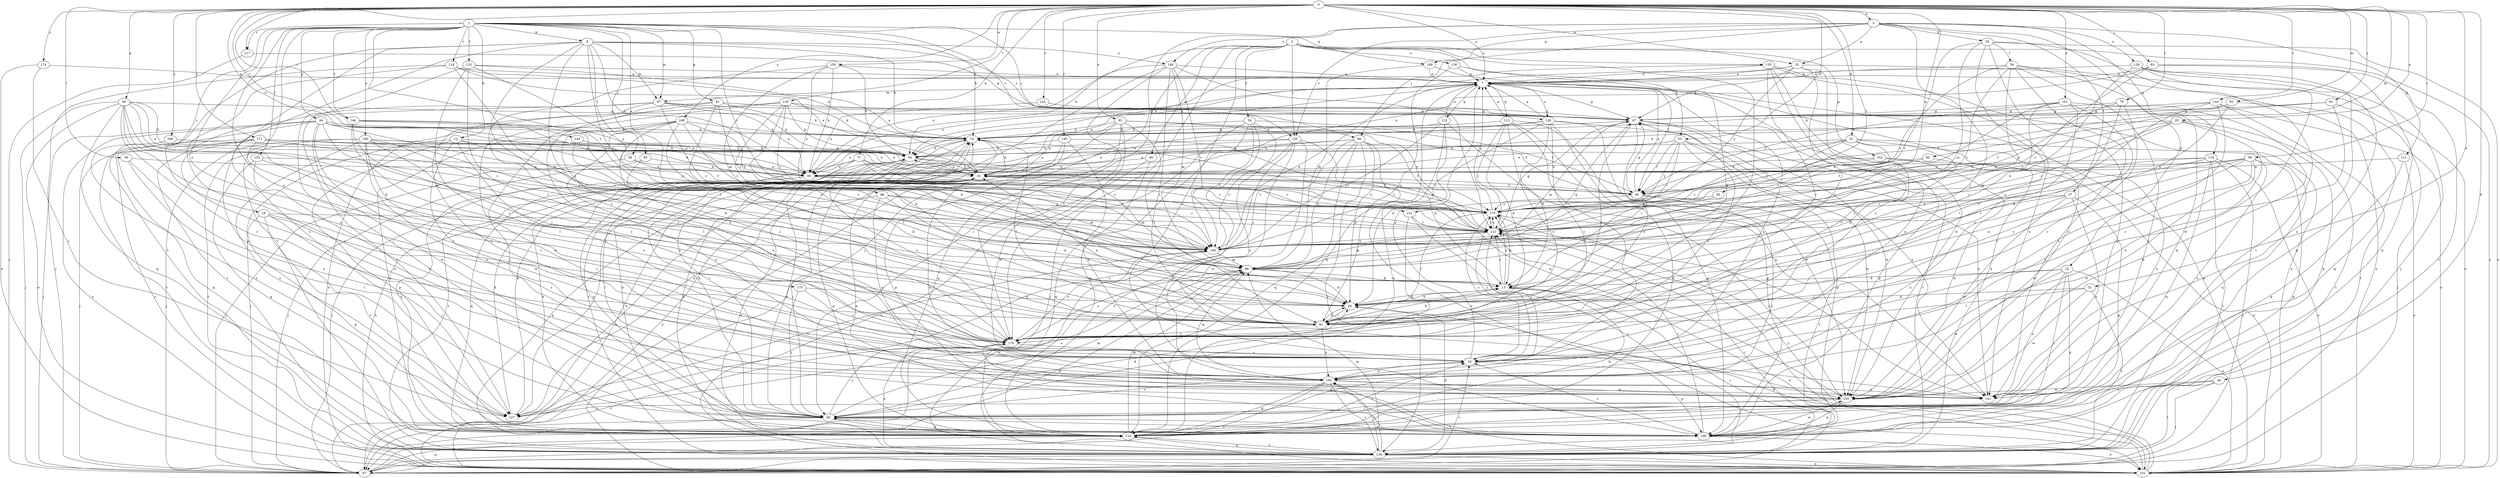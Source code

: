 strict digraph  {
0;
1;
2;
3;
7;
8;
12;
13;
18;
19;
20;
22;
26;
29;
31;
32;
33;
34;
37;
38;
39;
40;
41;
44;
46;
47;
49;
52;
53;
54;
56;
59;
60;
61;
63;
65;
66;
67;
71;
74;
79;
81;
82;
85;
87;
88;
90;
92;
93;
95;
96;
100;
101;
102;
108;
109;
110;
111;
112;
113;
114;
117;
118;
120;
121;
126;
127;
130;
131;
132;
133;
134;
135;
138;
139;
140;
141;
142;
143;
144;
145;
146;
148;
150;
155;
161;
162;
168;
169;
170;
171;
174;
175;
176;
0 -> 3  [label=a];
0 -> 7  [label=a];
0 -> 29  [label=e];
0 -> 31  [label=e];
0 -> 32  [label=e];
0 -> 49  [label=h];
0 -> 52  [label=h];
0 -> 53  [label=h];
0 -> 56  [label=i];
0 -> 59  [label=i];
0 -> 61  [label=j];
0 -> 63  [label=j];
0 -> 71  [label=k];
0 -> 79  [label=l];
0 -> 82  [label=m];
0 -> 85  [label=m];
0 -> 90  [label=n];
0 -> 92  [label=n];
0 -> 93  [label=n];
0 -> 95  [label=n];
0 -> 117  [label=r];
0 -> 130  [label=t];
0 -> 131  [label=t];
0 -> 142  [label=v];
0 -> 143  [label=v];
0 -> 144  [label=v];
0 -> 145  [label=v];
0 -> 146  [label=v];
0 -> 150  [label=w];
0 -> 161  [label=x];
0 -> 168  [label=y];
0 -> 169  [label=y];
0 -> 171  [label=z];
0 -> 174  [label=z];
1 -> 8  [label=b];
1 -> 12  [label=b];
1 -> 18  [label=c];
1 -> 41  [label=g];
1 -> 44  [label=g];
1 -> 65  [label=j];
1 -> 66  [label=j];
1 -> 74  [label=k];
1 -> 87  [label=m];
1 -> 96  [label=o];
1 -> 100  [label=o];
1 -> 109  [label=q];
1 -> 117  [label=r];
1 -> 118  [label=r];
1 -> 120  [label=r];
1 -> 131  [label=t];
1 -> 132  [label=t];
1 -> 133  [label=t];
1 -> 134  [label=t];
1 -> 146  [label=v];
1 -> 148  [label=v];
1 -> 175  [label=z];
1 -> 176  [label=z];
2 -> 19  [label=c];
2 -> 34  [label=f];
2 -> 46  [label=g];
2 -> 53  [label=h];
2 -> 54  [label=h];
2 -> 60  [label=i];
2 -> 81  [label=l];
2 -> 101  [label=o];
2 -> 102  [label=p];
2 -> 120  [label=r];
2 -> 135  [label=u];
2 -> 138  [label=u];
2 -> 176  [label=z];
3 -> 20  [label=d];
3 -> 22  [label=d];
3 -> 32  [label=e];
3 -> 37  [label=f];
3 -> 66  [label=j];
3 -> 67  [label=j];
3 -> 109  [label=q];
3 -> 110  [label=q];
3 -> 111  [label=q];
3 -> 120  [label=r];
3 -> 139  [label=u];
3 -> 140  [label=u];
3 -> 176  [label=z];
7 -> 47  [label=g];
7 -> 87  [label=m];
7 -> 95  [label=n];
7 -> 112  [label=q];
7 -> 113  [label=q];
7 -> 114  [label=q];
7 -> 126  [label=s];
7 -> 162  [label=x];
8 -> 26  [label=d];
8 -> 38  [label=f];
8 -> 74  [label=k];
8 -> 81  [label=l];
8 -> 87  [label=m];
8 -> 95  [label=n];
8 -> 108  [label=p];
8 -> 126  [label=s];
8 -> 127  [label=s];
8 -> 134  [label=t];
8 -> 140  [label=u];
8 -> 148  [label=v];
12 -> 19  [label=c];
12 -> 54  [label=h];
12 -> 67  [label=j];
12 -> 108  [label=p];
12 -> 148  [label=v];
12 -> 155  [label=w];
12 -> 170  [label=y];
13 -> 26  [label=d];
13 -> 67  [label=j];
13 -> 101  [label=o];
13 -> 121  [label=r];
13 -> 170  [label=y];
18 -> 19  [label=c];
18 -> 60  [label=i];
18 -> 81  [label=l];
18 -> 108  [label=p];
18 -> 121  [label=r];
18 -> 127  [label=s];
19 -> 7  [label=a];
19 -> 108  [label=p];
19 -> 121  [label=r];
19 -> 162  [label=x];
19 -> 170  [label=y];
20 -> 39  [label=f];
20 -> 88  [label=m];
20 -> 101  [label=o];
20 -> 114  [label=q];
20 -> 134  [label=t];
20 -> 148  [label=v];
20 -> 176  [label=z];
22 -> 13  [label=b];
22 -> 60  [label=i];
22 -> 81  [label=l];
22 -> 101  [label=o];
22 -> 114  [label=q];
22 -> 141  [label=u];
22 -> 155  [label=w];
26 -> 13  [label=b];
26 -> 81  [label=l];
29 -> 40  [label=f];
29 -> 74  [label=k];
29 -> 121  [label=r];
29 -> 134  [label=t];
29 -> 155  [label=w];
29 -> 162  [label=x];
29 -> 170  [label=y];
31 -> 26  [label=d];
31 -> 81  [label=l];
31 -> 134  [label=t];
31 -> 155  [label=w];
32 -> 7  [label=a];
32 -> 19  [label=c];
32 -> 47  [label=g];
32 -> 54  [label=h];
32 -> 81  [label=l];
32 -> 101  [label=o];
32 -> 170  [label=y];
33 -> 7  [label=a];
33 -> 40  [label=f];
33 -> 54  [label=h];
33 -> 60  [label=i];
33 -> 74  [label=k];
33 -> 88  [label=m];
33 -> 101  [label=o];
33 -> 114  [label=q];
33 -> 141  [label=u];
33 -> 170  [label=y];
34 -> 40  [label=f];
34 -> 67  [label=j];
34 -> 74  [label=k];
34 -> 108  [label=p];
34 -> 114  [label=q];
34 -> 148  [label=v];
34 -> 162  [label=x];
37 -> 108  [label=p];
37 -> 141  [label=u];
37 -> 148  [label=v];
37 -> 155  [label=w];
37 -> 162  [label=x];
37 -> 170  [label=y];
38 -> 40  [label=f];
38 -> 67  [label=j];
38 -> 95  [label=n];
39 -> 7  [label=a];
39 -> 60  [label=i];
39 -> 88  [label=m];
39 -> 101  [label=o];
39 -> 114  [label=q];
39 -> 121  [label=r];
39 -> 141  [label=u];
39 -> 148  [label=v];
40 -> 7  [label=a];
40 -> 13  [label=b];
40 -> 47  [label=g];
40 -> 60  [label=i];
40 -> 134  [label=t];
40 -> 170  [label=y];
41 -> 26  [label=d];
41 -> 47  [label=g];
41 -> 74  [label=k];
41 -> 121  [label=r];
41 -> 155  [label=w];
41 -> 176  [label=z];
44 -> 19  [label=c];
44 -> 33  [label=e];
44 -> 67  [label=j];
44 -> 74  [label=k];
44 -> 81  [label=l];
44 -> 95  [label=n];
44 -> 101  [label=o];
44 -> 134  [label=t];
44 -> 148  [label=v];
44 -> 155  [label=w];
46 -> 95  [label=n];
46 -> 101  [label=o];
46 -> 114  [label=q];
47 -> 74  [label=k];
47 -> 81  [label=l];
47 -> 88  [label=m];
47 -> 108  [label=p];
47 -> 134  [label=t];
47 -> 155  [label=w];
47 -> 176  [label=z];
49 -> 67  [label=j];
49 -> 134  [label=t];
49 -> 141  [label=u];
49 -> 155  [label=w];
52 -> 26  [label=d];
52 -> 33  [label=e];
52 -> 40  [label=f];
52 -> 54  [label=h];
52 -> 114  [label=q];
52 -> 121  [label=r];
52 -> 141  [label=u];
52 -> 170  [label=y];
53 -> 40  [label=f];
53 -> 54  [label=h];
53 -> 95  [label=n];
53 -> 121  [label=r];
53 -> 141  [label=u];
53 -> 155  [label=w];
53 -> 170  [label=y];
53 -> 176  [label=z];
54 -> 33  [label=e];
54 -> 40  [label=f];
54 -> 60  [label=i];
54 -> 67  [label=j];
54 -> 108  [label=p];
54 -> 121  [label=r];
54 -> 176  [label=z];
56 -> 19  [label=c];
56 -> 26  [label=d];
56 -> 33  [label=e];
56 -> 81  [label=l];
56 -> 95  [label=n];
56 -> 108  [label=p];
56 -> 141  [label=u];
56 -> 148  [label=v];
56 -> 155  [label=w];
59 -> 60  [label=i];
59 -> 95  [label=n];
59 -> 162  [label=x];
60 -> 19  [label=c];
60 -> 26  [label=d];
60 -> 33  [label=e];
60 -> 67  [label=j];
60 -> 74  [label=k];
60 -> 88  [label=m];
60 -> 108  [label=p];
60 -> 114  [label=q];
60 -> 176  [label=z];
61 -> 19  [label=c];
61 -> 40  [label=f];
61 -> 47  [label=g];
61 -> 67  [label=j];
63 -> 7  [label=a];
63 -> 95  [label=n];
63 -> 108  [label=p];
63 -> 134  [label=t];
63 -> 148  [label=v];
65 -> 26  [label=d];
65 -> 33  [label=e];
65 -> 67  [label=j];
66 -> 26  [label=d];
66 -> 54  [label=h];
66 -> 88  [label=m];
66 -> 95  [label=n];
66 -> 101  [label=o];
66 -> 114  [label=q];
66 -> 134  [label=t];
66 -> 148  [label=v];
66 -> 155  [label=w];
67 -> 19  [label=c];
67 -> 33  [label=e];
67 -> 88  [label=m];
67 -> 114  [label=q];
67 -> 121  [label=r];
67 -> 176  [label=z];
71 -> 26  [label=d];
71 -> 95  [label=n];
71 -> 114  [label=q];
71 -> 121  [label=r];
71 -> 134  [label=t];
71 -> 148  [label=v];
74 -> 54  [label=h];
74 -> 60  [label=i];
74 -> 81  [label=l];
74 -> 95  [label=n];
74 -> 121  [label=r];
74 -> 134  [label=t];
79 -> 19  [label=c];
79 -> 47  [label=g];
79 -> 81  [label=l];
79 -> 170  [label=y];
81 -> 13  [label=b];
81 -> 26  [label=d];
81 -> 33  [label=e];
81 -> 162  [label=x];
81 -> 176  [label=z];
82 -> 26  [label=d];
82 -> 33  [label=e];
82 -> 47  [label=g];
82 -> 114  [label=q];
85 -> 33  [label=e];
85 -> 40  [label=f];
85 -> 155  [label=w];
87 -> 47  [label=g];
87 -> 54  [label=h];
87 -> 95  [label=n];
87 -> 127  [label=s];
87 -> 134  [label=t];
87 -> 148  [label=v];
87 -> 162  [label=x];
88 -> 13  [label=b];
88 -> 26  [label=d];
88 -> 47  [label=g];
88 -> 127  [label=s];
88 -> 176  [label=z];
90 -> 13  [label=b];
90 -> 19  [label=c];
90 -> 33  [label=e];
90 -> 47  [label=g];
90 -> 54  [label=h];
90 -> 67  [label=j];
90 -> 88  [label=m];
90 -> 101  [label=o];
90 -> 114  [label=q];
90 -> 148  [label=v];
90 -> 176  [label=z];
92 -> 121  [label=r];
92 -> 170  [label=y];
93 -> 33  [label=e];
93 -> 40  [label=f];
93 -> 74  [label=k];
93 -> 81  [label=l];
93 -> 101  [label=o];
93 -> 114  [label=q];
93 -> 155  [label=w];
93 -> 170  [label=y];
95 -> 40  [label=f];
95 -> 88  [label=m];
95 -> 114  [label=q];
96 -> 26  [label=d];
96 -> 114  [label=q];
96 -> 121  [label=r];
96 -> 162  [label=x];
96 -> 170  [label=y];
100 -> 13  [label=b];
100 -> 19  [label=c];
100 -> 26  [label=d];
100 -> 33  [label=e];
100 -> 54  [label=h];
100 -> 67  [label=j];
100 -> 81  [label=l];
100 -> 127  [label=s];
100 -> 134  [label=t];
100 -> 162  [label=x];
101 -> 7  [label=a];
101 -> 26  [label=d];
101 -> 54  [label=h];
101 -> 74  [label=k];
101 -> 121  [label=r];
101 -> 162  [label=x];
101 -> 170  [label=y];
102 -> 33  [label=e];
102 -> 101  [label=o];
102 -> 121  [label=r];
102 -> 155  [label=w];
108 -> 19  [label=c];
108 -> 33  [label=e];
108 -> 54  [label=h];
108 -> 60  [label=i];
108 -> 101  [label=o];
108 -> 121  [label=r];
108 -> 155  [label=w];
109 -> 7  [label=a];
109 -> 40  [label=f];
109 -> 88  [label=m];
110 -> 33  [label=e];
110 -> 67  [label=j];
110 -> 101  [label=o];
110 -> 114  [label=q];
110 -> 121  [label=r];
110 -> 134  [label=t];
110 -> 148  [label=v];
111 -> 33  [label=e];
111 -> 101  [label=o];
111 -> 108  [label=p];
112 -> 7  [label=a];
112 -> 26  [label=d];
112 -> 74  [label=k];
112 -> 114  [label=q];
112 -> 141  [label=u];
112 -> 148  [label=v];
113 -> 7  [label=a];
113 -> 26  [label=d];
113 -> 74  [label=k];
113 -> 108  [label=p];
113 -> 114  [label=q];
113 -> 121  [label=r];
113 -> 162  [label=x];
113 -> 176  [label=z];
114 -> 13  [label=b];
114 -> 19  [label=c];
114 -> 60  [label=i];
114 -> 74  [label=k];
114 -> 88  [label=m];
114 -> 134  [label=t];
117 -> 47  [label=g];
117 -> 67  [label=j];
118 -> 7  [label=a];
118 -> 33  [label=e];
118 -> 60  [label=i];
118 -> 67  [label=j];
118 -> 74  [label=k];
118 -> 88  [label=m];
120 -> 13  [label=b];
120 -> 54  [label=h];
120 -> 95  [label=n];
120 -> 101  [label=o];
120 -> 127  [label=s];
120 -> 148  [label=v];
120 -> 155  [label=w];
121 -> 47  [label=g];
121 -> 88  [label=m];
121 -> 148  [label=v];
121 -> 170  [label=y];
126 -> 7  [label=a];
126 -> 13  [label=b];
126 -> 33  [label=e];
126 -> 74  [label=k];
126 -> 108  [label=p];
126 -> 141  [label=u];
126 -> 148  [label=v];
126 -> 155  [label=w];
126 -> 176  [label=z];
127 -> 54  [label=h];
127 -> 74  [label=k];
127 -> 148  [label=v];
130 -> 13  [label=b];
130 -> 47  [label=g];
130 -> 54  [label=h];
130 -> 60  [label=i];
130 -> 74  [label=k];
130 -> 101  [label=o];
130 -> 121  [label=r];
130 -> 148  [label=v];
131 -> 60  [label=i];
131 -> 121  [label=r];
131 -> 134  [label=t];
132 -> 7  [label=a];
132 -> 19  [label=c];
132 -> 33  [label=e];
132 -> 60  [label=i];
132 -> 81  [label=l];
132 -> 170  [label=y];
133 -> 95  [label=n];
133 -> 114  [label=q];
133 -> 162  [label=x];
133 -> 176  [label=z];
134 -> 7  [label=a];
134 -> 26  [label=d];
134 -> 33  [label=e];
134 -> 47  [label=g];
134 -> 67  [label=j];
134 -> 74  [label=k];
134 -> 88  [label=m];
134 -> 101  [label=o];
134 -> 114  [label=q];
134 -> 148  [label=v];
134 -> 162  [label=x];
134 -> 176  [label=z];
135 -> 7  [label=a];
135 -> 19  [label=c];
135 -> 54  [label=h];
135 -> 81  [label=l];
135 -> 101  [label=o];
135 -> 141  [label=u];
135 -> 155  [label=w];
138 -> 7  [label=a];
138 -> 26  [label=d];
138 -> 81  [label=l];
139 -> 7  [label=a];
139 -> 13  [label=b];
139 -> 67  [label=j];
139 -> 108  [label=p];
139 -> 141  [label=u];
139 -> 155  [label=w];
140 -> 7  [label=a];
140 -> 81  [label=l];
140 -> 88  [label=m];
140 -> 95  [label=n];
140 -> 121  [label=r];
140 -> 127  [label=s];
140 -> 148  [label=v];
140 -> 176  [label=z];
141 -> 121  [label=r];
142 -> 47  [label=g];
142 -> 95  [label=n];
143 -> 54  [label=h];
143 -> 148  [label=v];
144 -> 47  [label=g];
144 -> 74  [label=k];
144 -> 81  [label=l];
144 -> 101  [label=o];
144 -> 134  [label=t];
144 -> 162  [label=x];
145 -> 54  [label=h];
145 -> 108  [label=p];
145 -> 121  [label=r];
145 -> 127  [label=s];
145 -> 162  [label=x];
146 -> 74  [label=k];
146 -> 81  [label=l];
146 -> 95  [label=n];
146 -> 148  [label=v];
146 -> 176  [label=z];
148 -> 7  [label=a];
148 -> 88  [label=m];
150 -> 7  [label=a];
150 -> 54  [label=h];
150 -> 88  [label=m];
150 -> 95  [label=n];
150 -> 170  [label=y];
150 -> 176  [label=z];
155 -> 60  [label=i];
155 -> 108  [label=p];
155 -> 127  [label=s];
155 -> 170  [label=y];
161 -> 19  [label=c];
161 -> 40  [label=f];
161 -> 47  [label=g];
161 -> 88  [label=m];
161 -> 108  [label=p];
161 -> 121  [label=r];
161 -> 176  [label=z];
162 -> 7  [label=a];
162 -> 67  [label=j];
162 -> 88  [label=m];
162 -> 114  [label=q];
162 -> 134  [label=t];
162 -> 141  [label=u];
162 -> 155  [label=w];
168 -> 74  [label=k];
168 -> 81  [label=l];
168 -> 114  [label=q];
168 -> 121  [label=r];
168 -> 141  [label=u];
168 -> 162  [label=x];
168 -> 170  [label=y];
168 -> 176  [label=z];
169 -> 54  [label=h];
169 -> 127  [label=s];
170 -> 7  [label=a];
170 -> 13  [label=b];
170 -> 19  [label=c];
170 -> 33  [label=e];
170 -> 81  [label=l];
170 -> 121  [label=r];
171 -> 33  [label=e];
171 -> 54  [label=h];
171 -> 67  [label=j];
171 -> 81  [label=l];
171 -> 95  [label=n];
171 -> 114  [label=q];
171 -> 134  [label=t];
171 -> 141  [label=u];
171 -> 148  [label=v];
174 -> 7  [label=a];
174 -> 101  [label=o];
174 -> 127  [label=s];
175 -> 26  [label=d];
175 -> 60  [label=i];
175 -> 176  [label=z];
176 -> 19  [label=c];
176 -> 108  [label=p];
176 -> 148  [label=v];
}
